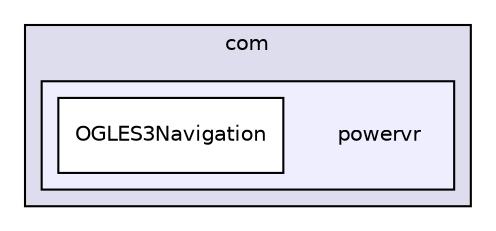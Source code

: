 digraph "PVR/SDK_3.4/Examples/Advanced/Navigation/OGLES3/Build/Android/src/com/powervr" {
  compound=true
  node [ fontsize="10", fontname="Helvetica"];
  edge [ labelfontsize="10", labelfontname="Helvetica"];
  subgraph clusterdir_774a8d2ddb56346060c3dbf72a13d8b5 {
    graph [ bgcolor="#ddddee", pencolor="black", label="com" fontname="Helvetica", fontsize="10", URL="dir_774a8d2ddb56346060c3dbf72a13d8b5.html"]
  subgraph clusterdir_73a667ed26d45da3c95de2c83b5fc50c {
    graph [ bgcolor="#eeeeff", pencolor="black", label="" URL="dir_73a667ed26d45da3c95de2c83b5fc50c.html"];
    dir_73a667ed26d45da3c95de2c83b5fc50c [shape=plaintext label="powervr"];
    dir_a065f4cb05dce00f67ac3b9a71a486ea [shape=box label="OGLES3Navigation" color="black" fillcolor="white" style="filled" URL="dir_a065f4cb05dce00f67ac3b9a71a486ea.html"];
  }
  }
}
